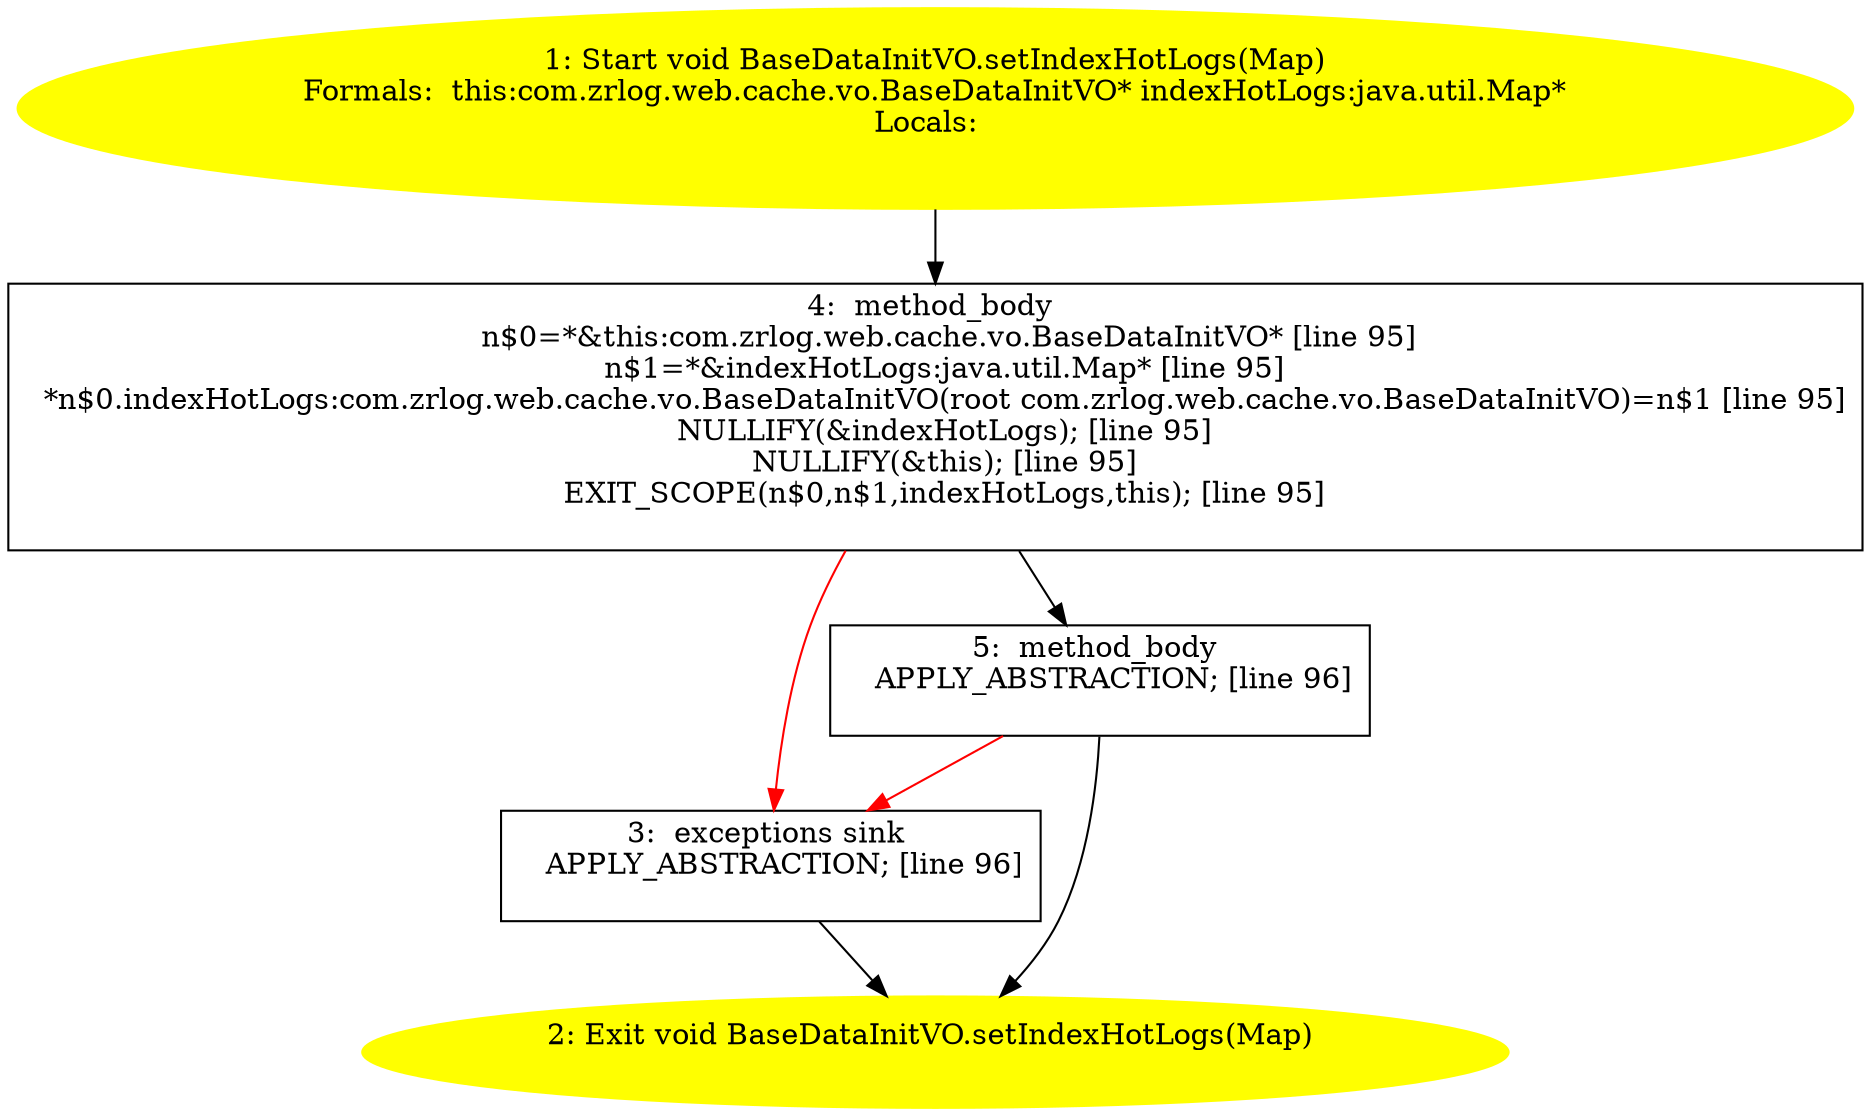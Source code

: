/* @generated */
digraph cfg {
"com.zrlog.web.cache.vo.BaseDataInitVO.setIndexHotLogs(java.util.Map):void.8eada23fc816ed61e023ff1fc1b7bb12_1" [label="1: Start void BaseDataInitVO.setIndexHotLogs(Map)\nFormals:  this:com.zrlog.web.cache.vo.BaseDataInitVO* indexHotLogs:java.util.Map*\nLocals:  \n  " color=yellow style=filled]
	

	 "com.zrlog.web.cache.vo.BaseDataInitVO.setIndexHotLogs(java.util.Map):void.8eada23fc816ed61e023ff1fc1b7bb12_1" -> "com.zrlog.web.cache.vo.BaseDataInitVO.setIndexHotLogs(java.util.Map):void.8eada23fc816ed61e023ff1fc1b7bb12_4" ;
"com.zrlog.web.cache.vo.BaseDataInitVO.setIndexHotLogs(java.util.Map):void.8eada23fc816ed61e023ff1fc1b7bb12_2" [label="2: Exit void BaseDataInitVO.setIndexHotLogs(Map) \n  " color=yellow style=filled]
	

"com.zrlog.web.cache.vo.BaseDataInitVO.setIndexHotLogs(java.util.Map):void.8eada23fc816ed61e023ff1fc1b7bb12_3" [label="3:  exceptions sink \n   APPLY_ABSTRACTION; [line 96]\n " shape="box"]
	

	 "com.zrlog.web.cache.vo.BaseDataInitVO.setIndexHotLogs(java.util.Map):void.8eada23fc816ed61e023ff1fc1b7bb12_3" -> "com.zrlog.web.cache.vo.BaseDataInitVO.setIndexHotLogs(java.util.Map):void.8eada23fc816ed61e023ff1fc1b7bb12_2" ;
"com.zrlog.web.cache.vo.BaseDataInitVO.setIndexHotLogs(java.util.Map):void.8eada23fc816ed61e023ff1fc1b7bb12_4" [label="4:  method_body \n   n$0=*&this:com.zrlog.web.cache.vo.BaseDataInitVO* [line 95]\n  n$1=*&indexHotLogs:java.util.Map* [line 95]\n  *n$0.indexHotLogs:com.zrlog.web.cache.vo.BaseDataInitVO(root com.zrlog.web.cache.vo.BaseDataInitVO)=n$1 [line 95]\n  NULLIFY(&indexHotLogs); [line 95]\n  NULLIFY(&this); [line 95]\n  EXIT_SCOPE(n$0,n$1,indexHotLogs,this); [line 95]\n " shape="box"]
	

	 "com.zrlog.web.cache.vo.BaseDataInitVO.setIndexHotLogs(java.util.Map):void.8eada23fc816ed61e023ff1fc1b7bb12_4" -> "com.zrlog.web.cache.vo.BaseDataInitVO.setIndexHotLogs(java.util.Map):void.8eada23fc816ed61e023ff1fc1b7bb12_5" ;
	 "com.zrlog.web.cache.vo.BaseDataInitVO.setIndexHotLogs(java.util.Map):void.8eada23fc816ed61e023ff1fc1b7bb12_4" -> "com.zrlog.web.cache.vo.BaseDataInitVO.setIndexHotLogs(java.util.Map):void.8eada23fc816ed61e023ff1fc1b7bb12_3" [color="red" ];
"com.zrlog.web.cache.vo.BaseDataInitVO.setIndexHotLogs(java.util.Map):void.8eada23fc816ed61e023ff1fc1b7bb12_5" [label="5:  method_body \n   APPLY_ABSTRACTION; [line 96]\n " shape="box"]
	

	 "com.zrlog.web.cache.vo.BaseDataInitVO.setIndexHotLogs(java.util.Map):void.8eada23fc816ed61e023ff1fc1b7bb12_5" -> "com.zrlog.web.cache.vo.BaseDataInitVO.setIndexHotLogs(java.util.Map):void.8eada23fc816ed61e023ff1fc1b7bb12_2" ;
	 "com.zrlog.web.cache.vo.BaseDataInitVO.setIndexHotLogs(java.util.Map):void.8eada23fc816ed61e023ff1fc1b7bb12_5" -> "com.zrlog.web.cache.vo.BaseDataInitVO.setIndexHotLogs(java.util.Map):void.8eada23fc816ed61e023ff1fc1b7bb12_3" [color="red" ];
}
